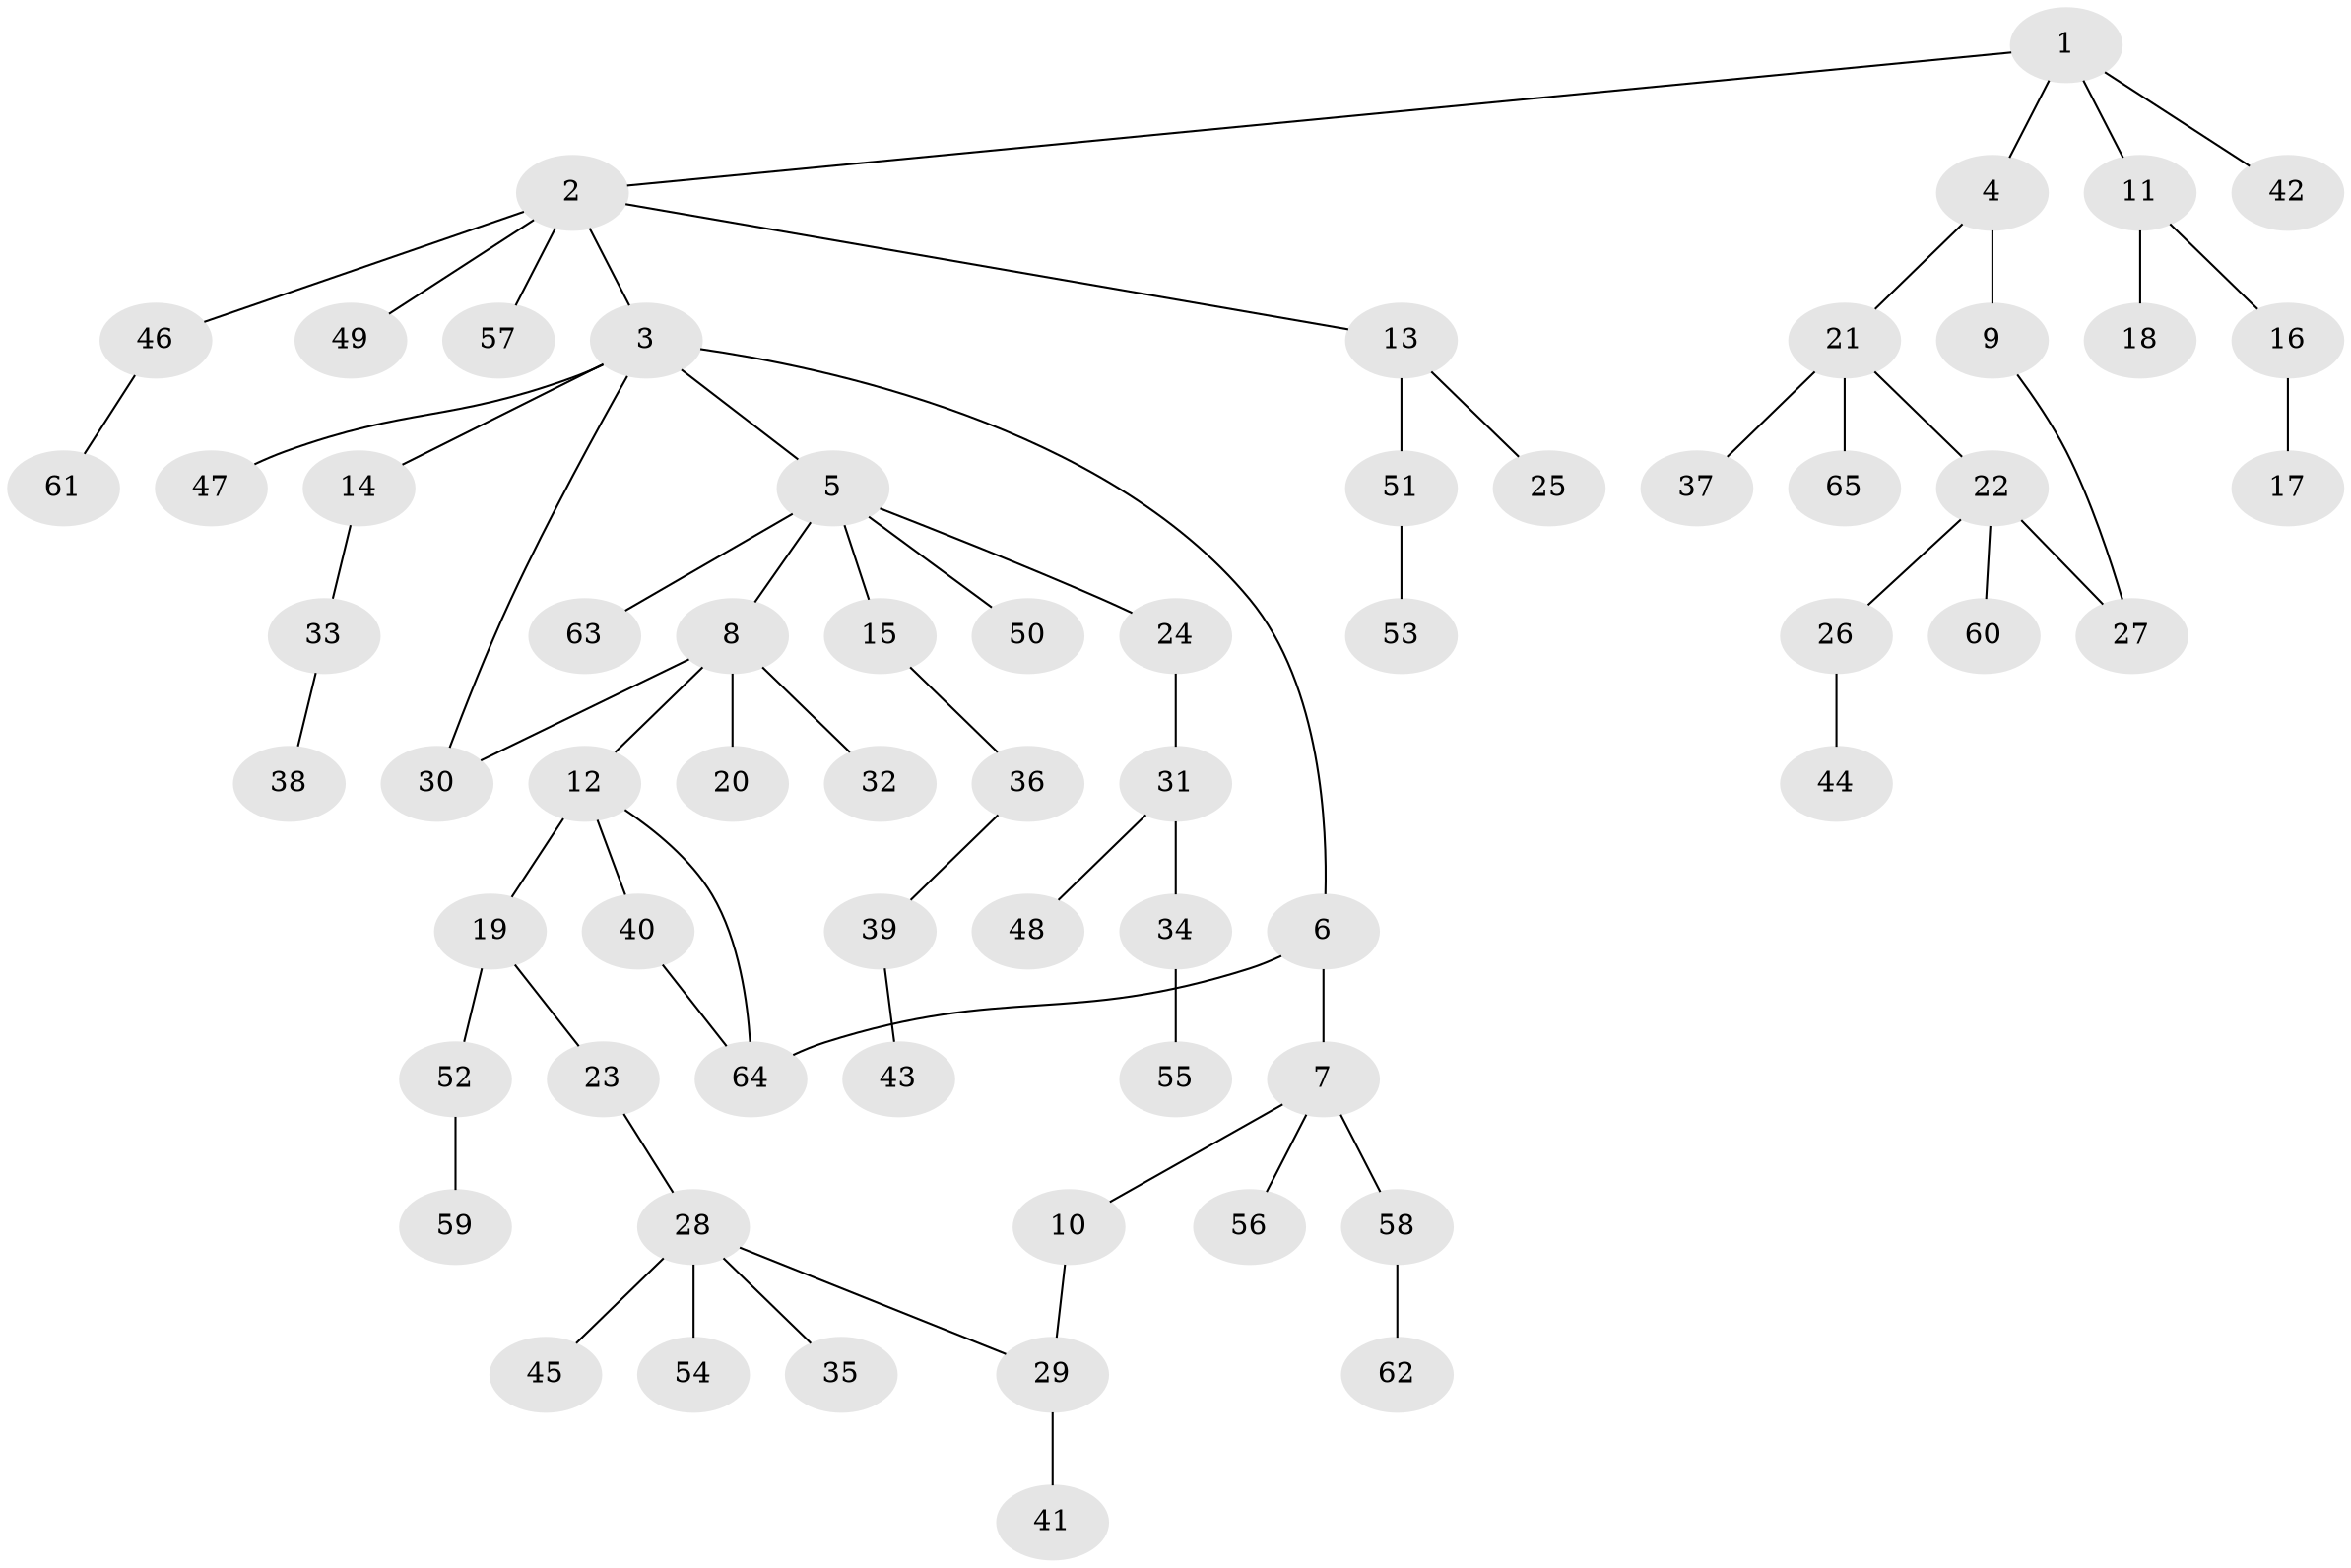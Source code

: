 // coarse degree distribution, {3: 0.15555555555555556, 5: 0.044444444444444446, 7: 0.022222222222222223, 4: 0.1111111111111111, 2: 0.17777777777777778, 1: 0.4888888888888889}
// Generated by graph-tools (version 1.1) at 2025/23/03/03/25 07:23:32]
// undirected, 65 vertices, 69 edges
graph export_dot {
graph [start="1"]
  node [color=gray90,style=filled];
  1;
  2;
  3;
  4;
  5;
  6;
  7;
  8;
  9;
  10;
  11;
  12;
  13;
  14;
  15;
  16;
  17;
  18;
  19;
  20;
  21;
  22;
  23;
  24;
  25;
  26;
  27;
  28;
  29;
  30;
  31;
  32;
  33;
  34;
  35;
  36;
  37;
  38;
  39;
  40;
  41;
  42;
  43;
  44;
  45;
  46;
  47;
  48;
  49;
  50;
  51;
  52;
  53;
  54;
  55;
  56;
  57;
  58;
  59;
  60;
  61;
  62;
  63;
  64;
  65;
  1 -- 2;
  1 -- 4;
  1 -- 11;
  1 -- 42;
  2 -- 3;
  2 -- 13;
  2 -- 46;
  2 -- 49;
  2 -- 57;
  3 -- 5;
  3 -- 6;
  3 -- 14;
  3 -- 30;
  3 -- 47;
  4 -- 9;
  4 -- 21;
  5 -- 8;
  5 -- 15;
  5 -- 24;
  5 -- 50;
  5 -- 63;
  6 -- 7;
  6 -- 64;
  7 -- 10;
  7 -- 56;
  7 -- 58;
  8 -- 12;
  8 -- 20;
  8 -- 32;
  8 -- 30;
  9 -- 27;
  10 -- 29;
  11 -- 16;
  11 -- 18;
  12 -- 19;
  12 -- 40;
  12 -- 64;
  13 -- 25;
  13 -- 51;
  14 -- 33;
  15 -- 36;
  16 -- 17;
  19 -- 23;
  19 -- 52;
  21 -- 22;
  21 -- 37;
  21 -- 65;
  22 -- 26;
  22 -- 60;
  22 -- 27;
  23 -- 28;
  24 -- 31;
  26 -- 44;
  28 -- 29;
  28 -- 35;
  28 -- 45;
  28 -- 54;
  29 -- 41;
  31 -- 34;
  31 -- 48;
  33 -- 38;
  34 -- 55;
  36 -- 39;
  39 -- 43;
  40 -- 64;
  46 -- 61;
  51 -- 53;
  52 -- 59;
  58 -- 62;
}
